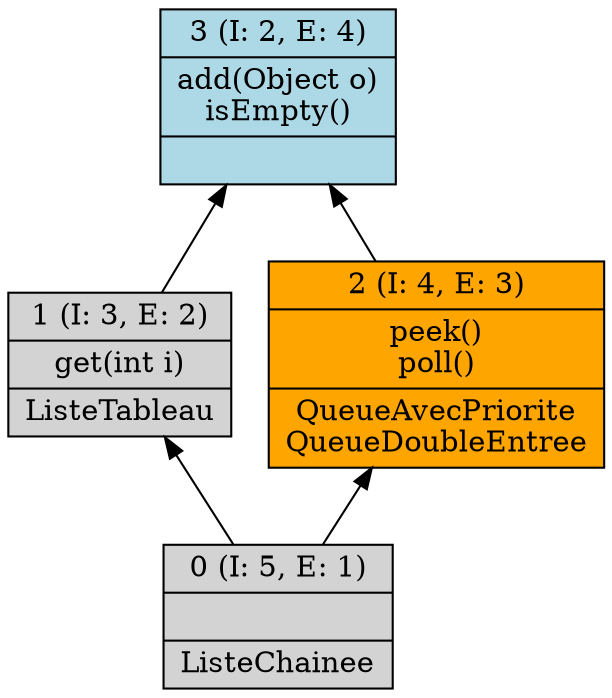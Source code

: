 digraph G { 
	rankdir=BT;
0 [shape=record,style=filled,label="{0 (I: 5, E: 1)||ListeChainee\n}"];
1 [shape=record,style=filled,label="{1 (I: 3, E: 2)|get(int i)\n|ListeTableau\n}"];
2 [shape=record,style=filled,fillcolor=orange,label="{2 (I: 4, E: 3)|peek()\npoll()\n|QueueAvecPriorite\nQueueDoubleEntree\n}"];
3 [shape=record,style=filled,fillcolor=lightblue,label="{3 (I: 2, E: 4)|add(Object o)\nisEmpty()\n|}"];
	0 -> 1
	0 -> 2
	1 -> 3
	2 -> 3
}